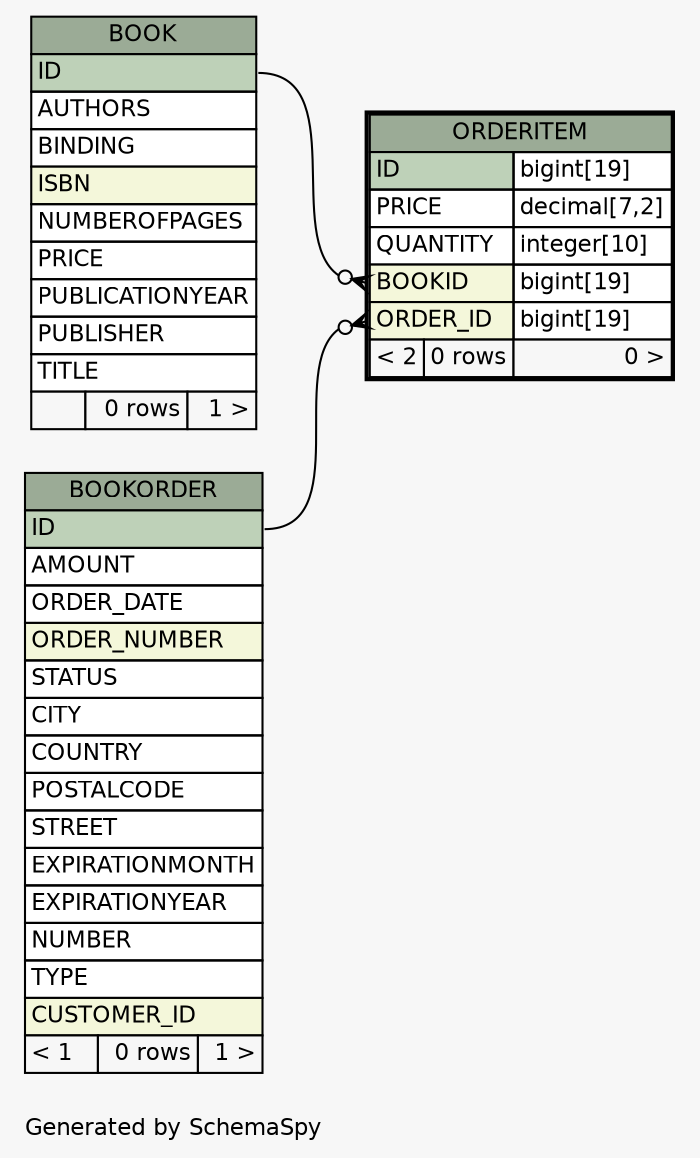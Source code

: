 // dot 2.28.0 on Windows 10 10.0
// SchemaSpy rev 590
digraph "oneDegreeRelationshipsDiagram" {
  graph [
    rankdir="RL"
    bgcolor="#f7f7f7"
    label="\nGenerated by SchemaSpy"
    labeljust="l"
    nodesep="0.18"
    ranksep="0.46"
    fontname="Helvetica"
    fontsize="11"
  ];
  node [
    fontname="Helvetica"
    fontsize="11"
    shape="plaintext"
  ];
  edge [
    arrowsize="0.8"
  ];
  "ORDERITEM":"BOOKID":w -> "BOOK":"ID":e [arrowhead=none dir=back arrowtail=crowodot];
  "ORDERITEM":"ORDER_ID":w -> "BOOKORDER":"ID":e [arrowhead=none dir=back arrowtail=crowodot];
  "BOOK" [
    label=<
    <TABLE BORDER="0" CELLBORDER="1" CELLSPACING="0" BGCOLOR="#ffffff">
      <TR><TD COLSPAN="3" BGCOLOR="#9bab96" ALIGN="CENTER">BOOK</TD></TR>
      <TR><TD PORT="ID" COLSPAN="3" BGCOLOR="#bed1b8" ALIGN="LEFT">ID</TD></TR>
      <TR><TD PORT="AUTHORS" COLSPAN="3" ALIGN="LEFT">AUTHORS</TD></TR>
      <TR><TD PORT="BINDING" COLSPAN="3" ALIGN="LEFT">BINDING</TD></TR>
      <TR><TD PORT="ISBN" COLSPAN="3" BGCOLOR="#f4f7da" ALIGN="LEFT">ISBN</TD></TR>
      <TR><TD PORT="NUMBEROFPAGES" COLSPAN="3" ALIGN="LEFT">NUMBEROFPAGES</TD></TR>
      <TR><TD PORT="PRICE" COLSPAN="3" ALIGN="LEFT">PRICE</TD></TR>
      <TR><TD PORT="PUBLICATIONYEAR" COLSPAN="3" ALIGN="LEFT">PUBLICATIONYEAR</TD></TR>
      <TR><TD PORT="PUBLISHER" COLSPAN="3" ALIGN="LEFT">PUBLISHER</TD></TR>
      <TR><TD PORT="TITLE" COLSPAN="3" ALIGN="LEFT">TITLE</TD></TR>
      <TR><TD ALIGN="LEFT" BGCOLOR="#f7f7f7">  </TD><TD ALIGN="RIGHT" BGCOLOR="#f7f7f7">0 rows</TD><TD ALIGN="RIGHT" BGCOLOR="#f7f7f7">1 &gt;</TD></TR>
    </TABLE>>
    URL="BOOK.html"
    tooltip="BOOK"
  ];
  "BOOKORDER" [
    label=<
    <TABLE BORDER="0" CELLBORDER="1" CELLSPACING="0" BGCOLOR="#ffffff">
      <TR><TD COLSPAN="3" BGCOLOR="#9bab96" ALIGN="CENTER">BOOKORDER</TD></TR>
      <TR><TD PORT="ID" COLSPAN="3" BGCOLOR="#bed1b8" ALIGN="LEFT">ID</TD></TR>
      <TR><TD PORT="AMOUNT" COLSPAN="3" ALIGN="LEFT">AMOUNT</TD></TR>
      <TR><TD PORT="ORDER_DATE" COLSPAN="3" ALIGN="LEFT">ORDER_DATE</TD></TR>
      <TR><TD PORT="ORDER_NUMBER" COLSPAN="3" BGCOLOR="#f4f7da" ALIGN="LEFT">ORDER_NUMBER</TD></TR>
      <TR><TD PORT="STATUS" COLSPAN="3" ALIGN="LEFT">STATUS</TD></TR>
      <TR><TD PORT="CITY" COLSPAN="3" ALIGN="LEFT">CITY</TD></TR>
      <TR><TD PORT="COUNTRY" COLSPAN="3" ALIGN="LEFT">COUNTRY</TD></TR>
      <TR><TD PORT="POSTALCODE" COLSPAN="3" ALIGN="LEFT">POSTALCODE</TD></TR>
      <TR><TD PORT="STREET" COLSPAN="3" ALIGN="LEFT">STREET</TD></TR>
      <TR><TD PORT="EXPIRATIONMONTH" COLSPAN="3" ALIGN="LEFT">EXPIRATIONMONTH</TD></TR>
      <TR><TD PORT="EXPIRATIONYEAR" COLSPAN="3" ALIGN="LEFT">EXPIRATIONYEAR</TD></TR>
      <TR><TD PORT="NUMBER" COLSPAN="3" ALIGN="LEFT">NUMBER</TD></TR>
      <TR><TD PORT="TYPE" COLSPAN="3" ALIGN="LEFT">TYPE</TD></TR>
      <TR><TD PORT="CUSTOMER_ID" COLSPAN="3" BGCOLOR="#f4f7da" ALIGN="LEFT">CUSTOMER_ID</TD></TR>
      <TR><TD ALIGN="LEFT" BGCOLOR="#f7f7f7">&lt; 1</TD><TD ALIGN="RIGHT" BGCOLOR="#f7f7f7">0 rows</TD><TD ALIGN="RIGHT" BGCOLOR="#f7f7f7">1 &gt;</TD></TR>
    </TABLE>>
    URL="BOOKORDER.html"
    tooltip="BOOKORDER"
  ];
  "ORDERITEM" [
    label=<
    <TABLE BORDER="2" CELLBORDER="1" CELLSPACING="0" BGCOLOR="#ffffff">
      <TR><TD COLSPAN="3" BGCOLOR="#9bab96" ALIGN="CENTER">ORDERITEM</TD></TR>
      <TR><TD PORT="ID" COLSPAN="2" BGCOLOR="#bed1b8" ALIGN="LEFT">ID</TD><TD PORT="ID.type" ALIGN="LEFT">bigint[19]</TD></TR>
      <TR><TD PORT="PRICE" COLSPAN="2" ALIGN="LEFT">PRICE</TD><TD PORT="PRICE.type" ALIGN="LEFT">decimal[7,2]</TD></TR>
      <TR><TD PORT="QUANTITY" COLSPAN="2" ALIGN="LEFT">QUANTITY</TD><TD PORT="QUANTITY.type" ALIGN="LEFT">integer[10]</TD></TR>
      <TR><TD PORT="BOOKID" COLSPAN="2" BGCOLOR="#f4f7da" ALIGN="LEFT">BOOKID</TD><TD PORT="BOOKID.type" ALIGN="LEFT">bigint[19]</TD></TR>
      <TR><TD PORT="ORDER_ID" COLSPAN="2" BGCOLOR="#f4f7da" ALIGN="LEFT">ORDER_ID</TD><TD PORT="ORDER_ID.type" ALIGN="LEFT">bigint[19]</TD></TR>
      <TR><TD ALIGN="LEFT" BGCOLOR="#f7f7f7">&lt; 2</TD><TD ALIGN="RIGHT" BGCOLOR="#f7f7f7">0 rows</TD><TD ALIGN="RIGHT" BGCOLOR="#f7f7f7">0 &gt;</TD></TR>
    </TABLE>>
    URL="ORDERITEM.html"
    tooltip="ORDERITEM"
  ];
}
